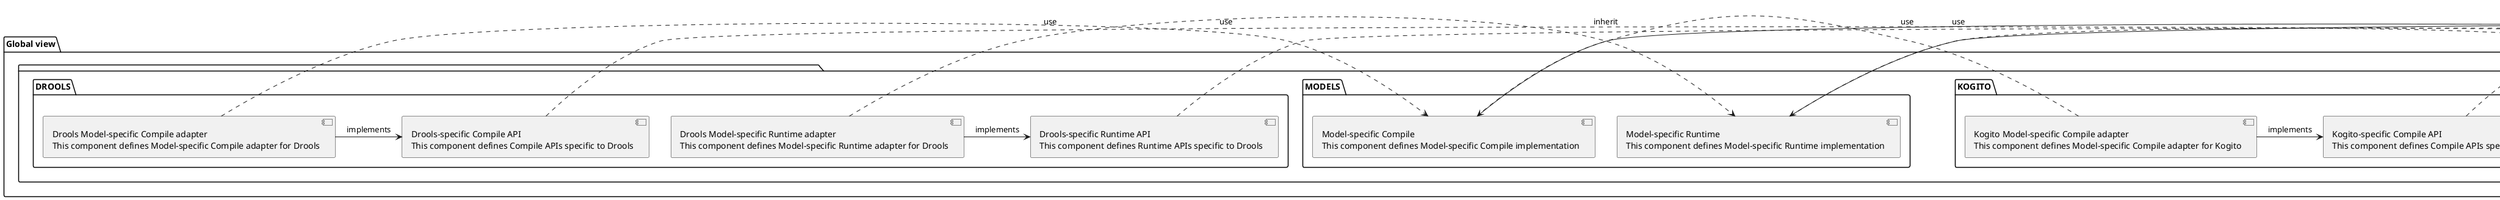 @startuml
'default
top to bottom direction

package "Global view" {

package "General API" {

    component runtime_api [
        General Runtime API
        This component defines Runtime APIs commons to all containers
        ]

    component compile_api [
        General Compile API
        This component defines Compile APIs commons to all containers
        ]
}

package {
  package "KOGITO" {
    component kogito_runtime_api [
            Kogito-specific Runtime API
            This component defines Runtime APIs specific to Kogito
     ]

    component kogito_compile_api [
            Kogito-specific Compile API
            This component defines Compile APIs specific to Kogito
    ]

    component kogito_model_runtime [
            Kogito Model-specific Runtime adapter
            This component defines Model-specific Runtime adapter for Kogito
    ]

    component kogito_model_compile [
             Kogito Model-specific Compile adapter
             This component defines Model-specific Compile adapter for Kogito
    ]
  }

  package "MODELS" {
        component model_runtime [
             Model-specific Runtime
             This component defines Model-specific Runtime implementation
        ]

        component model_compile [
             Model-specific Compile
             This component defines Model-specific Compile implementation
        ]
  }

  package "DROOLS" {
      component drools_runtime_api [
              Drools-specific Runtime API
              This component defines Runtime APIs specific to Drools
      ]

      component drools_compile_api [
               Drools-specific Compile API
               This component defines Compile APIs specific to Drools
      ]

      component drools_model_runtime [
               Drools Model-specific Runtime adapter
               This component defines Model-specific Runtime adapter for Drools
      ]

      component drools_model_compile [
              Drools Model-specific Compile adapter
              This component defines Model-specific Compile adapter for Drools
      ]

  }

}

model_runtime -> runtime_api : implements
model_compile -> compile_api : implements
kogito_runtime_api .> runtime_api : inherit
kogito_model_runtime -> kogito_runtime_api : implements
kogito_model_runtime .> model_runtime : use
kogito_compile_api .> compile_api : inherit
kogito_model_compile -> kogito_compile_api : implements
kogito_model_compile .> model_compile : use
drools_runtime_api .> runtime_api : inherit
drools_model_runtime -> drools_runtime_api : implements
drools_model_runtime .> model_runtime : use
drools_compile_api .> compile_api : inherit
drools_model_compile -> drools_compile_api : implements
drools_model_compile .> model_compile : use

}

@enduml
